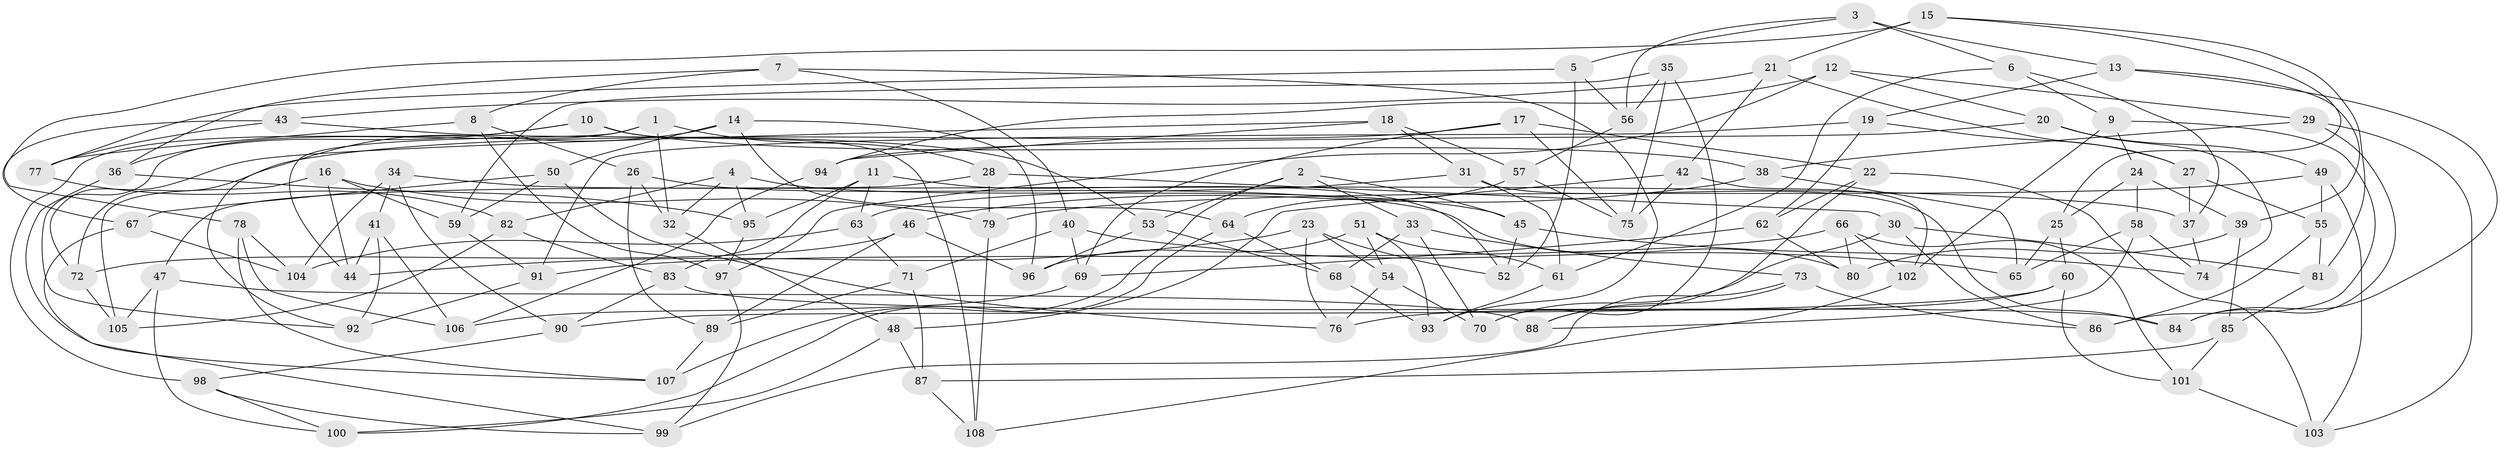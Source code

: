 // Generated by graph-tools (version 1.1) at 2025/27/03/09/25 03:27:00]
// undirected, 108 vertices, 216 edges
graph export_dot {
graph [start="1"]
  node [color=gray90,style=filled];
  1;
  2;
  3;
  4;
  5;
  6;
  7;
  8;
  9;
  10;
  11;
  12;
  13;
  14;
  15;
  16;
  17;
  18;
  19;
  20;
  21;
  22;
  23;
  24;
  25;
  26;
  27;
  28;
  29;
  30;
  31;
  32;
  33;
  34;
  35;
  36;
  37;
  38;
  39;
  40;
  41;
  42;
  43;
  44;
  45;
  46;
  47;
  48;
  49;
  50;
  51;
  52;
  53;
  54;
  55;
  56;
  57;
  58;
  59;
  60;
  61;
  62;
  63;
  64;
  65;
  66;
  67;
  68;
  69;
  70;
  71;
  72;
  73;
  74;
  75;
  76;
  77;
  78;
  79;
  80;
  81;
  82;
  83;
  84;
  85;
  86;
  87;
  88;
  89;
  90;
  91;
  92;
  93;
  94;
  95;
  96;
  97;
  98;
  99;
  100;
  101;
  102;
  103;
  104;
  105;
  106;
  107;
  108;
  1 -- 28;
  1 -- 92;
  1 -- 32;
  1 -- 44;
  2 -- 107;
  2 -- 53;
  2 -- 45;
  2 -- 33;
  3 -- 13;
  3 -- 6;
  3 -- 5;
  3 -- 56;
  4 -- 32;
  4 -- 95;
  4 -- 45;
  4 -- 82;
  5 -- 52;
  5 -- 56;
  5 -- 77;
  6 -- 9;
  6 -- 61;
  6 -- 37;
  7 -- 93;
  7 -- 40;
  7 -- 8;
  7 -- 36;
  8 -- 26;
  8 -- 77;
  8 -- 97;
  9 -- 86;
  9 -- 24;
  9 -- 102;
  10 -- 98;
  10 -- 38;
  10 -- 108;
  10 -- 36;
  11 -- 95;
  11 -- 63;
  11 -- 83;
  11 -- 52;
  12 -- 94;
  12 -- 20;
  12 -- 97;
  12 -- 29;
  13 -- 39;
  13 -- 84;
  13 -- 19;
  14 -- 92;
  14 -- 50;
  14 -- 96;
  14 -- 64;
  15 -- 81;
  15 -- 25;
  15 -- 21;
  15 -- 78;
  16 -- 79;
  16 -- 105;
  16 -- 59;
  16 -- 44;
  17 -- 72;
  17 -- 75;
  17 -- 69;
  17 -- 22;
  18 -- 72;
  18 -- 94;
  18 -- 31;
  18 -- 57;
  19 -- 62;
  19 -- 27;
  19 -- 91;
  20 -- 94;
  20 -- 49;
  20 -- 74;
  21 -- 43;
  21 -- 27;
  21 -- 42;
  22 -- 62;
  22 -- 103;
  22 -- 88;
  23 -- 76;
  23 -- 54;
  23 -- 52;
  23 -- 44;
  24 -- 58;
  24 -- 39;
  24 -- 25;
  25 -- 60;
  25 -- 65;
  26 -- 80;
  26 -- 32;
  26 -- 89;
  27 -- 37;
  27 -- 55;
  28 -- 79;
  28 -- 47;
  28 -- 30;
  29 -- 38;
  29 -- 103;
  29 -- 84;
  30 -- 81;
  30 -- 86;
  30 -- 70;
  31 -- 63;
  31 -- 61;
  31 -- 84;
  32 -- 48;
  33 -- 73;
  33 -- 70;
  33 -- 68;
  34 -- 104;
  34 -- 37;
  34 -- 41;
  34 -- 90;
  35 -- 75;
  35 -- 70;
  35 -- 56;
  35 -- 59;
  36 -- 107;
  36 -- 95;
  37 -- 74;
  38 -- 46;
  38 -- 65;
  39 -- 80;
  39 -- 85;
  40 -- 69;
  40 -- 65;
  40 -- 71;
  41 -- 92;
  41 -- 44;
  41 -- 106;
  42 -- 102;
  42 -- 48;
  42 -- 75;
  43 -- 77;
  43 -- 53;
  43 -- 67;
  45 -- 52;
  45 -- 74;
  46 -- 89;
  46 -- 96;
  46 -- 72;
  47 -- 105;
  47 -- 100;
  47 -- 88;
  48 -- 87;
  48 -- 100;
  49 -- 79;
  49 -- 103;
  49 -- 55;
  50 -- 76;
  50 -- 67;
  50 -- 59;
  51 -- 93;
  51 -- 96;
  51 -- 61;
  51 -- 54;
  53 -- 68;
  53 -- 96;
  54 -- 70;
  54 -- 76;
  55 -- 81;
  55 -- 86;
  56 -- 57;
  57 -- 75;
  57 -- 64;
  58 -- 74;
  58 -- 88;
  58 -- 65;
  59 -- 91;
  60 -- 90;
  60 -- 101;
  60 -- 76;
  61 -- 93;
  62 -- 80;
  62 -- 69;
  63 -- 104;
  63 -- 71;
  64 -- 100;
  64 -- 68;
  66 -- 102;
  66 -- 101;
  66 -- 91;
  66 -- 80;
  67 -- 104;
  67 -- 99;
  68 -- 93;
  69 -- 106;
  71 -- 87;
  71 -- 89;
  72 -- 105;
  73 -- 86;
  73 -- 88;
  73 -- 99;
  77 -- 82;
  78 -- 106;
  78 -- 107;
  78 -- 104;
  79 -- 108;
  81 -- 85;
  82 -- 105;
  82 -- 83;
  83 -- 90;
  83 -- 84;
  85 -- 87;
  85 -- 101;
  87 -- 108;
  89 -- 107;
  90 -- 98;
  91 -- 92;
  94 -- 106;
  95 -- 97;
  97 -- 99;
  98 -- 99;
  98 -- 100;
  101 -- 103;
  102 -- 108;
}
